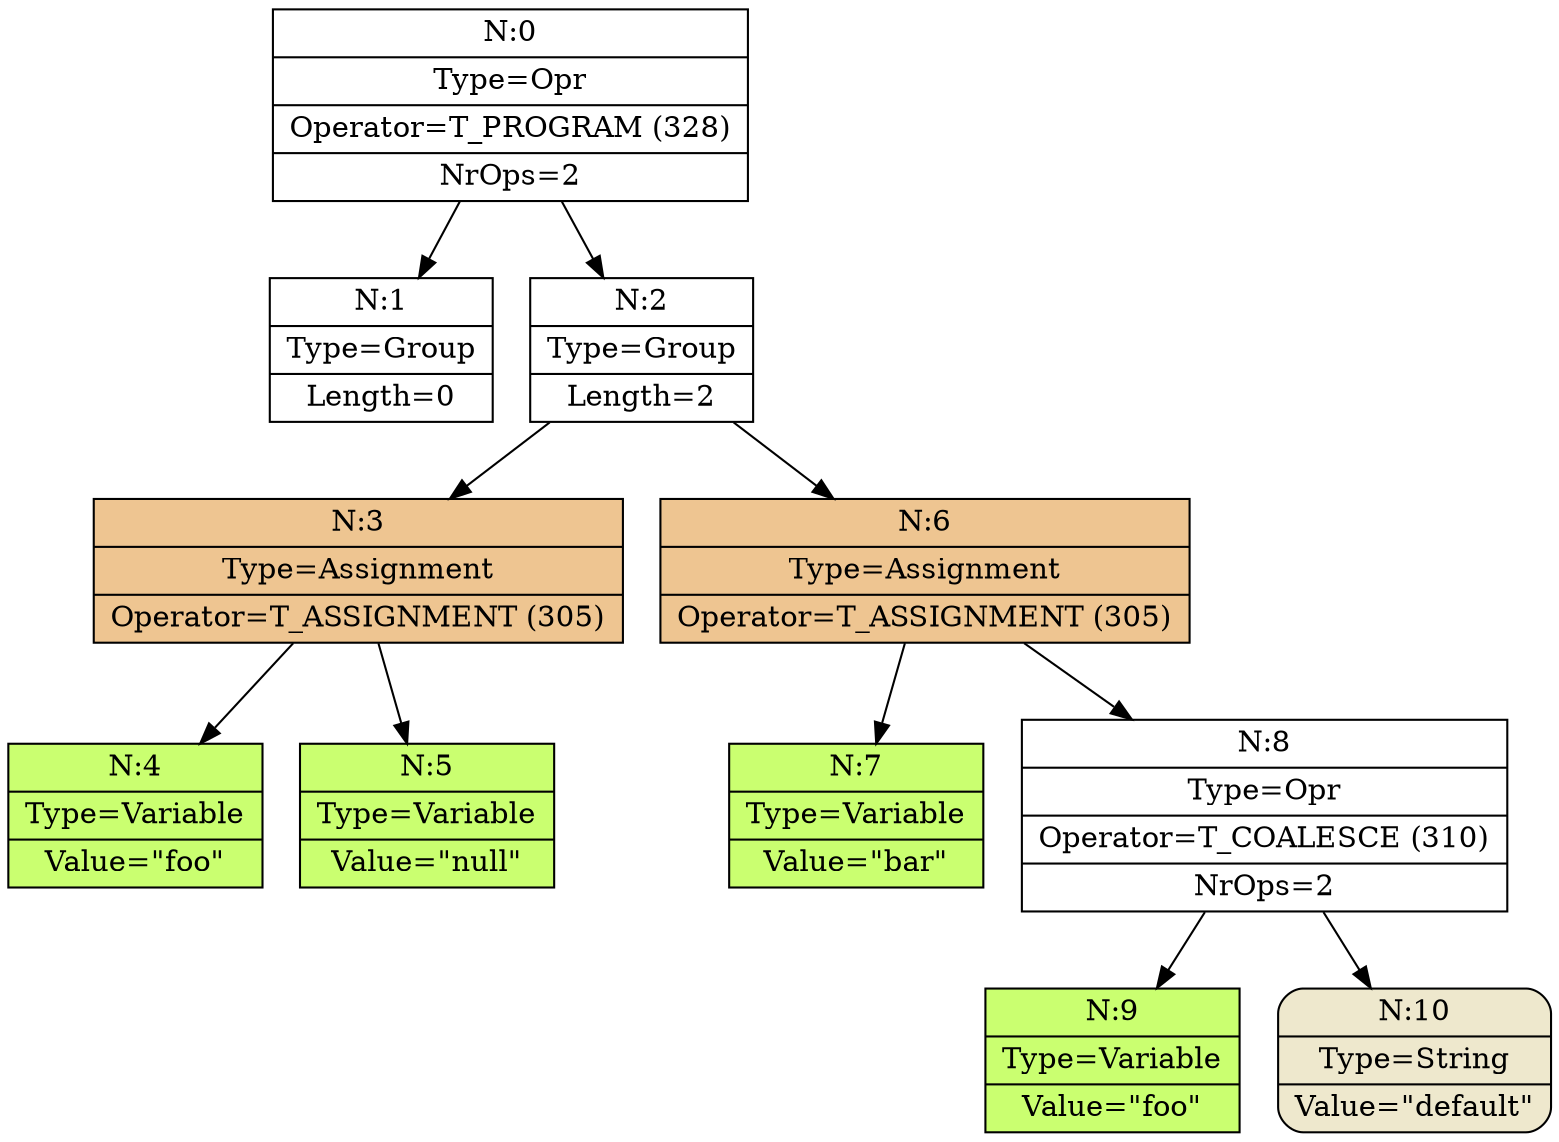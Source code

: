 # Generated by dot_generate(). Generate with: dot -T png -o coalesce.png coalesce.dot
digraph G {
	node [ shape = record ];

	N_0 [label="{N:0|Type=Opr|Operator=T_PROGRAM (328)| NrOps=2} "]
	N_1 [label="{N:1|Type=Group|Length=0} "]
	N_0 -> N_1
	N_2 [label="{N:2|Type=Group|Length=2} "]
	N_3 [fillcolor=burlywood2,style="filled",label="{N:3|Type=Assignment|Operator=T_ASSIGNMENT (305)} "]
	N_4 [fillcolor=darkolivegreen1,style="filled",label="{N:4|Type=Variable|Value=\"foo\"}"]
	N_3 -> N_4
	N_5 [fillcolor=darkolivegreen1,style="filled",label="{N:5|Type=Variable|Value=\"null\"}"]
	N_3 -> N_5
	N_2 -> N_3
	N_6 [fillcolor=burlywood2,style="filled",label="{N:6|Type=Assignment|Operator=T_ASSIGNMENT (305)} "]
	N_7 [fillcolor=darkolivegreen1,style="filled",label="{N:7|Type=Variable|Value=\"bar\"}"]
	N_6 -> N_7
	N_8 [label="{N:8|Type=Opr|Operator=T_COALESCE (310)| NrOps=2} "]
	N_9 [fillcolor=darkolivegreen1,style="filled",label="{N:9|Type=Variable|Value=\"foo\"}"]
	N_8 -> N_9
	N_10 [fillcolor=cornsilk2,style="filled, rounded",label="{N:10|Type=String|Value=\"default\"}"]
	N_8 -> N_10
	N_6 -> N_8
	N_2 -> N_6
	N_0 -> N_2
}
